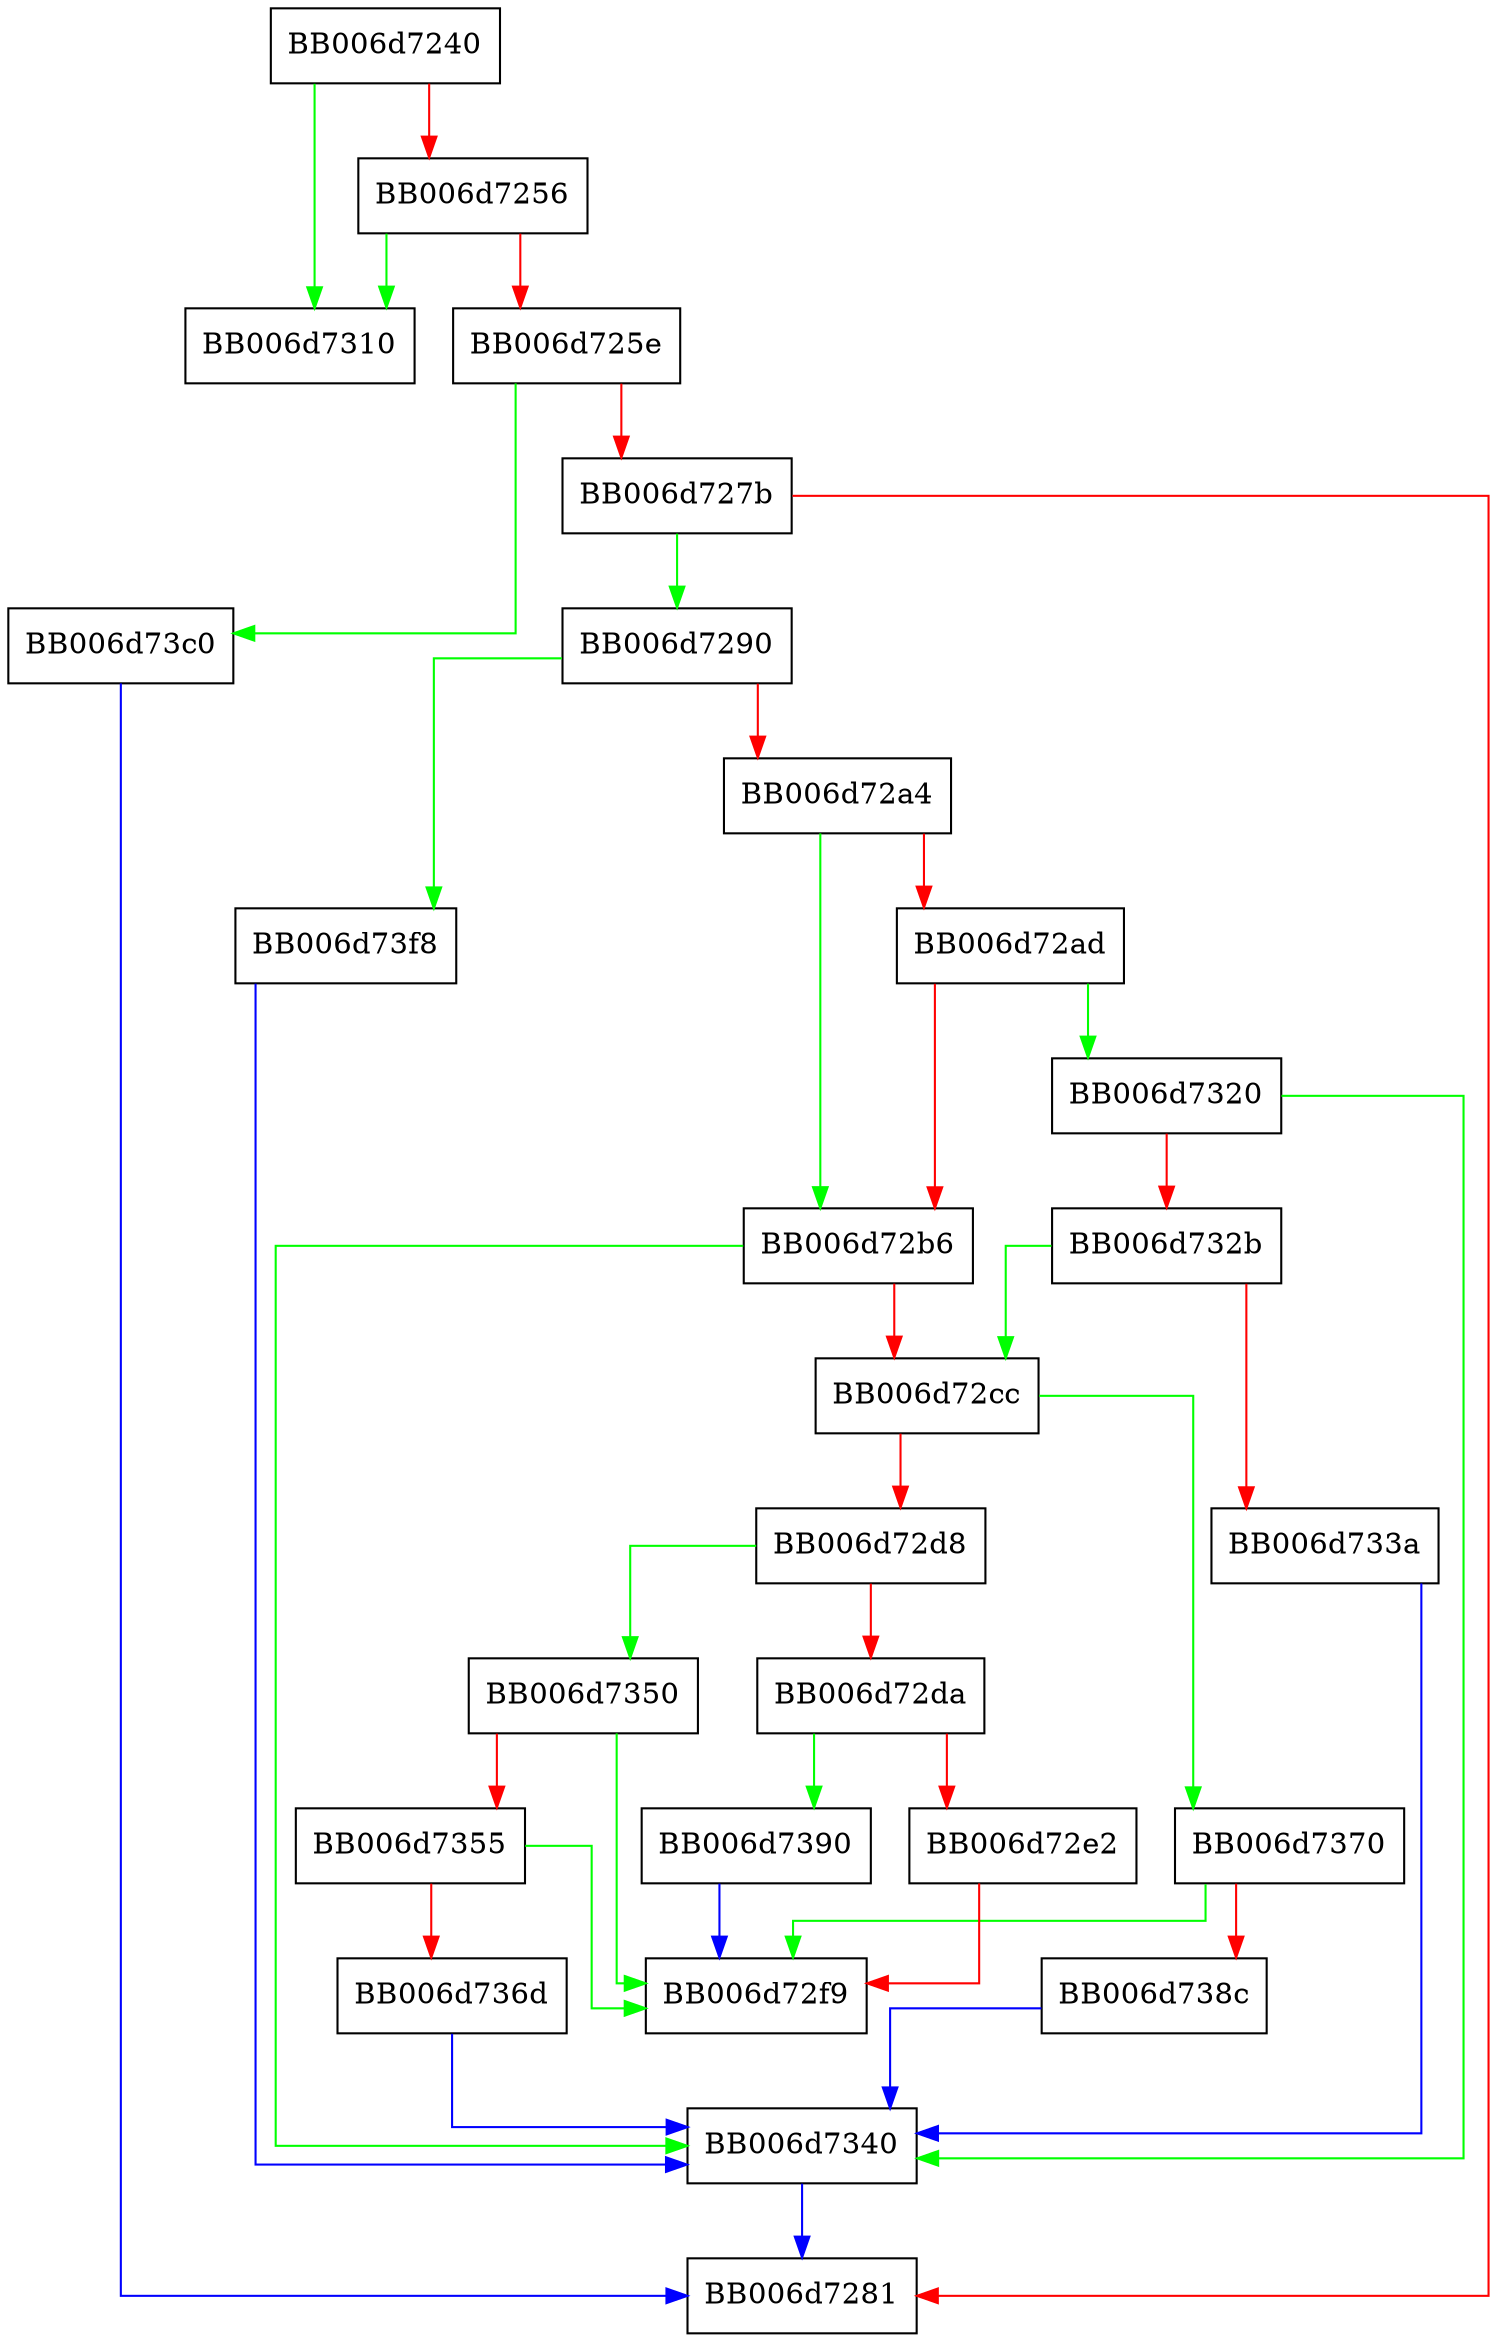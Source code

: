 digraph ed448_gen {
  node [shape="box"];
  graph [splines=ortho];
  BB006d7240 -> BB006d7310 [color="green"];
  BB006d7240 -> BB006d7256 [color="red"];
  BB006d7256 -> BB006d7310 [color="green"];
  BB006d7256 -> BB006d725e [color="red"];
  BB006d725e -> BB006d73c0 [color="green"];
  BB006d725e -> BB006d727b [color="red"];
  BB006d727b -> BB006d7290 [color="green"];
  BB006d727b -> BB006d7281 [color="red"];
  BB006d7290 -> BB006d73f8 [color="green"];
  BB006d7290 -> BB006d72a4 [color="red"];
  BB006d72a4 -> BB006d72b6 [color="green"];
  BB006d72a4 -> BB006d72ad [color="red"];
  BB006d72ad -> BB006d7320 [color="green"];
  BB006d72ad -> BB006d72b6 [color="red"];
  BB006d72b6 -> BB006d7340 [color="green"];
  BB006d72b6 -> BB006d72cc [color="red"];
  BB006d72cc -> BB006d7370 [color="green"];
  BB006d72cc -> BB006d72d8 [color="red"];
  BB006d72d8 -> BB006d7350 [color="green"];
  BB006d72d8 -> BB006d72da [color="red"];
  BB006d72da -> BB006d7390 [color="green"];
  BB006d72da -> BB006d72e2 [color="red"];
  BB006d72e2 -> BB006d72f9 [color="red"];
  BB006d7320 -> BB006d7340 [color="green"];
  BB006d7320 -> BB006d732b [color="red"];
  BB006d732b -> BB006d72cc [color="green"];
  BB006d732b -> BB006d733a [color="red"];
  BB006d733a -> BB006d7340 [color="blue"];
  BB006d7340 -> BB006d7281 [color="blue"];
  BB006d7350 -> BB006d72f9 [color="green"];
  BB006d7350 -> BB006d7355 [color="red"];
  BB006d7355 -> BB006d72f9 [color="green"];
  BB006d7355 -> BB006d736d [color="red"];
  BB006d736d -> BB006d7340 [color="blue"];
  BB006d7370 -> BB006d72f9 [color="green"];
  BB006d7370 -> BB006d738c [color="red"];
  BB006d738c -> BB006d7340 [color="blue"];
  BB006d7390 -> BB006d72f9 [color="blue"];
  BB006d73c0 -> BB006d7281 [color="blue"];
  BB006d73f8 -> BB006d7340 [color="blue"];
}